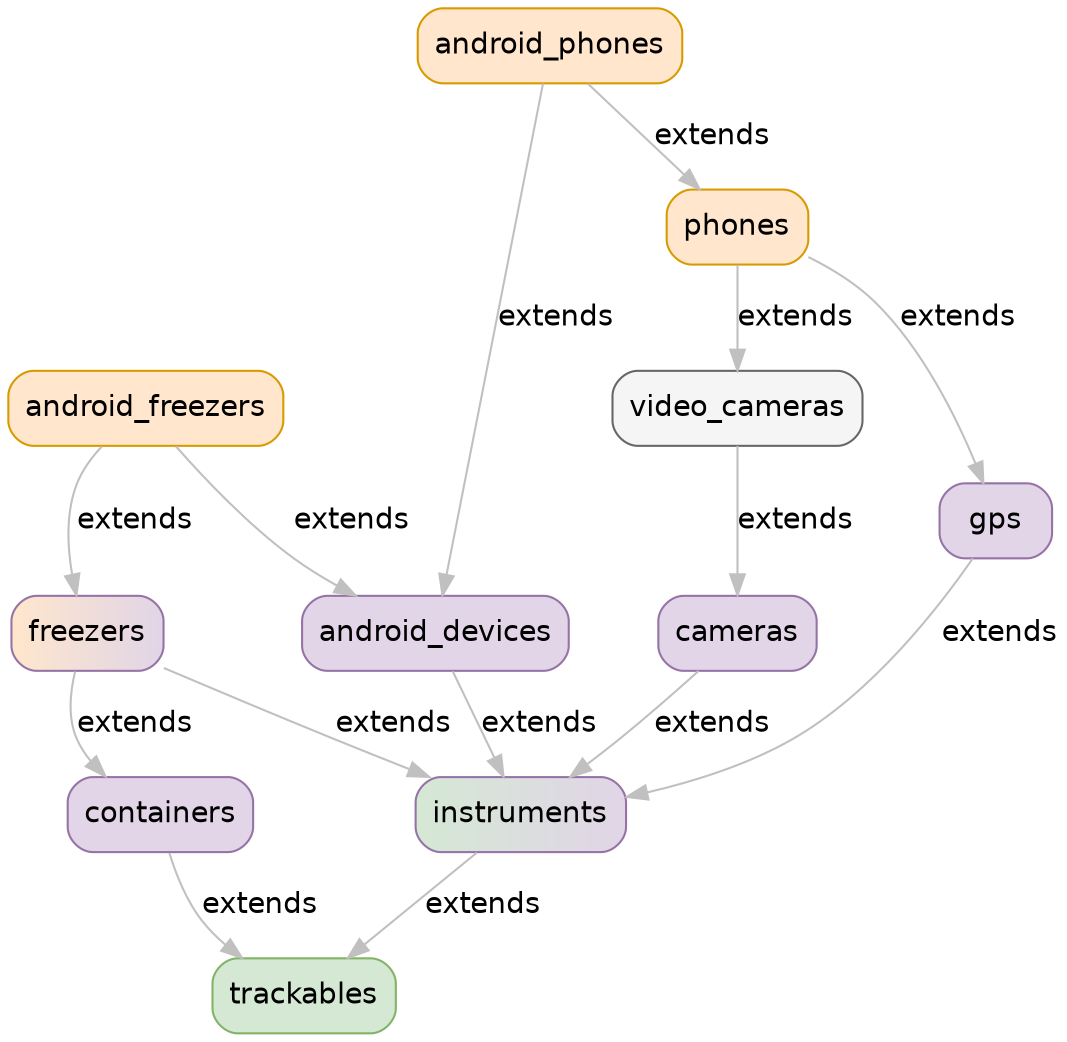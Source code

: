 digraph TableExtensionNetwork {
graph [
            fontname="Helvetica",
            fontsize=12,
            bgcolor=white,
            splines=true,
            nodesep=0.6,
            concentrate=true,
            compound=true,
        ];
node [shape=box, style=rounded, fontname="Helvetica"];
edge [fontname="Helvetica"];
  T0 [color="#9673A6", label="android_devices", fillcolor="#E1D5E7", style="filled,rounded", gradientangle=0];
  T1 [color="#D79B00", label="android_freezers", fillcolor="#FFE6CC", style="filled,rounded", gradientangle=0];
  T2 [color="#D79B00", label="android_phones", fillcolor="#FFE6CC", style="filled,rounded", gradientangle=0];
  T3 [color="#9673A6", label="cameras", fillcolor="#E1D5E7", style="filled,rounded", gradientangle=0];
  T4 [color="#9673A6", label="containers", fillcolor="#E1D5E7", style="filled,rounded", gradientangle=0];
  T5 [color="#9673A6", label="freezers", fillcolor="#FFE6CC:#E1D5E7", style="filled,rounded", gradientangle=0];
  T6 [color="#9673A6", label="gps", fillcolor="#E1D5E7", style="filled,rounded", gradientangle=0];
  T7 [color="#9673A6", label="instruments", fillcolor="#D5E8D4:#E1D5E7", style="filled,rounded", gradientangle=0];
  T8 [color="#D79B00", label="phones", fillcolor="#FFE6CC", style="filled,rounded", gradientangle=0];
  T13 [color="#82B366", label="trackables", fillcolor="#D5E8D4", style="filled,rounded", gradientangle=0];
  T15 [color="#666666", label="video_cameras", fillcolor="#F5F5F5", style="filled,rounded", gradientangle=0];
  T0 -> T7 [color="gray", label="extends"];
  T1 -> T0 [color="gray", label="extends"];
  T1 -> T5 [color="gray", label="extends"];
  T2 -> T0 [color="gray", label="extends"];
  T2 -> T8 [color="gray", label="extends"];
  T3 -> T7 [color="gray", label="extends"];
  T4 -> T13 [color="gray", label="extends"];
  T5 -> T4 [color="gray", label="extends"];
  T5 -> T7 [color="gray", label="extends"];
  T6 -> T7 [color="gray", label="extends"];
  T7 -> T13 [color="gray", label="extends"];
  T8 -> T6 [color="gray", label="extends"];
  T8 -> T15 [color="gray", label="extends"];
  T15 -> T3 [color="gray", label="extends"];
}
